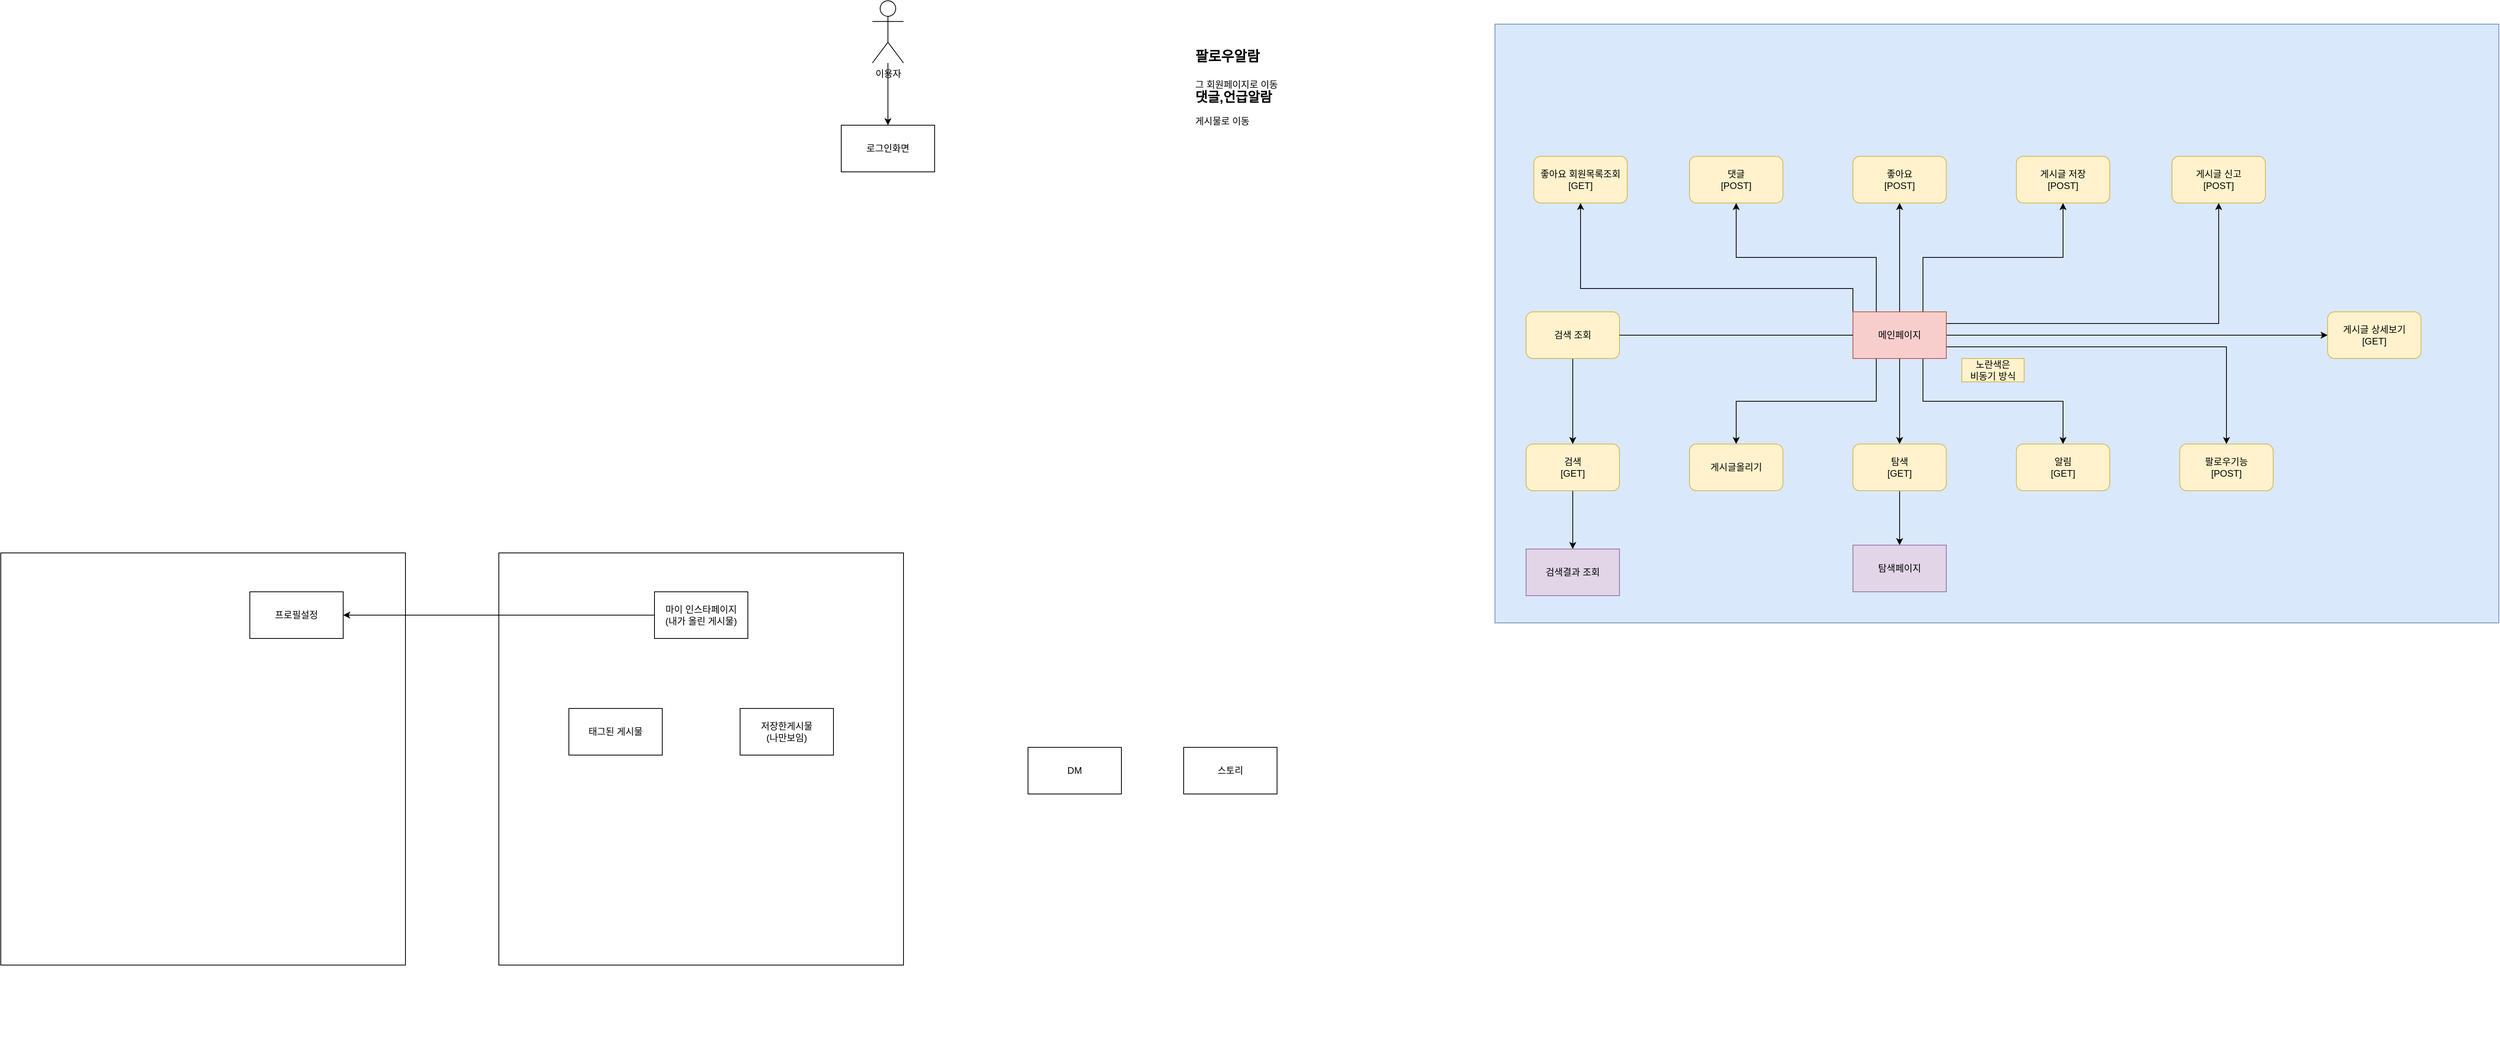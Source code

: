 <mxfile version="20.0.1" type="github">
  <diagram id="C5RBs43oDa-KdzZeNtuy" name="Page-1">
    <mxGraphModel dx="3231" dy="1199" grid="1" gridSize="10" guides="1" tooltips="1" connect="1" arrows="1" fold="1" page="0" pageScale="1" pageWidth="827" pageHeight="1169" background="none" math="0" shadow="0">
      <root>
        <mxCell id="WIyWlLk6GJQsqaUBKTNV-0" />
        <mxCell id="WIyWlLk6GJQsqaUBKTNV-1" parent="WIyWlLk6GJQsqaUBKTNV-0" />
        <mxCell id="FNAXSsXNym43bbF-GF6k-14" value="" style="rounded=0;whiteSpace=wrap;html=1;fillColor=#dae8fc;strokeColor=#6c8ebf;" parent="WIyWlLk6GJQsqaUBKTNV-1" vertex="1">
          <mxGeometry x="720" y="70" width="1290" height="770" as="geometry" />
        </mxCell>
        <mxCell id="J_sU891s8MT5SBKR55Ze-5" value="" style="rounded=0;whiteSpace=wrap;html=1;" parent="WIyWlLk6GJQsqaUBKTNV-1" vertex="1">
          <mxGeometry x="-1200" y="750" width="520" height="530" as="geometry" />
        </mxCell>
        <mxCell id="J_sU891s8MT5SBKR55Ze-0" value="" style="rounded=0;whiteSpace=wrap;html=1;" parent="WIyWlLk6GJQsqaUBKTNV-1" vertex="1">
          <mxGeometry x="-560" y="750" width="520" height="530" as="geometry" />
        </mxCell>
        <mxCell id="Uz_6PqyY0tcn0quGZGD0-0" value="DM" style="rounded=0;whiteSpace=wrap;html=1;" parent="WIyWlLk6GJQsqaUBKTNV-1" vertex="1">
          <mxGeometry x="120" y="1000" width="120" height="60" as="geometry" />
        </mxCell>
        <mxCell id="J_sU891s8MT5SBKR55Ze-6" value="" style="edgeStyle=orthogonalEdgeStyle;rounded=0;orthogonalLoop=1;jettySize=auto;html=1;" parent="WIyWlLk6GJQsqaUBKTNV-1" source="Uz_6PqyY0tcn0quGZGD0-1" target="Uz_6PqyY0tcn0quGZGD0-2" edge="1">
          <mxGeometry relative="1" as="geometry" />
        </mxCell>
        <mxCell id="Uz_6PqyY0tcn0quGZGD0-1" value="이용자" style="shape=umlActor;verticalLabelPosition=bottom;verticalAlign=top;html=1;outlineConnect=0;" parent="WIyWlLk6GJQsqaUBKTNV-1" vertex="1">
          <mxGeometry x="-80" y="40" width="40" height="80" as="geometry" />
        </mxCell>
        <mxCell id="Uz_6PqyY0tcn0quGZGD0-2" value="로그인화면" style="rounded=0;whiteSpace=wrap;html=1;" parent="WIyWlLk6GJQsqaUBKTNV-1" vertex="1">
          <mxGeometry x="-120" y="200" width="120" height="60" as="geometry" />
        </mxCell>
        <mxCell id="J_sU891s8MT5SBKR55Ze-4" style="edgeStyle=orthogonalEdgeStyle;rounded=0;orthogonalLoop=1;jettySize=auto;html=1;exitX=0;exitY=0.5;exitDx=0;exitDy=0;entryX=1;entryY=0.5;entryDx=0;entryDy=0;" parent="WIyWlLk6GJQsqaUBKTNV-1" source="Q_j-_wuTV0GQLxaStVmY-2" target="J_sU891s8MT5SBKR55Ze-2" edge="1">
          <mxGeometry relative="1" as="geometry" />
        </mxCell>
        <mxCell id="Q_j-_wuTV0GQLxaStVmY-2" value="마이 인스타페이지&lt;br&gt;(내가 올린 게시물)" style="rounded=0;whiteSpace=wrap;html=1;" parent="WIyWlLk6GJQsqaUBKTNV-1" vertex="1">
          <mxGeometry x="-360" y="800" width="120" height="60" as="geometry" />
        </mxCell>
        <mxCell id="FNAXSsXNym43bbF-GF6k-3" style="edgeStyle=orthogonalEdgeStyle;rounded=0;orthogonalLoop=1;jettySize=auto;html=1;exitX=0.5;exitY=1;exitDx=0;exitDy=0;entryX=0.5;entryY=0;entryDx=0;entryDy=0;startArrow=none;" parent="WIyWlLk6GJQsqaUBKTNV-1" source="w0gMYoG-W__EQ2wW945n-2" target="Q_j-_wuTV0GQLxaStVmY-13" edge="1">
          <mxGeometry relative="1" as="geometry" />
        </mxCell>
        <mxCell id="FNAXSsXNym43bbF-GF6k-4" style="edgeStyle=orthogonalEdgeStyle;rounded=0;orthogonalLoop=1;jettySize=auto;html=1;exitX=0.25;exitY=1;exitDx=0;exitDy=0;entryX=0.5;entryY=0;entryDx=0;entryDy=0;" parent="WIyWlLk6GJQsqaUBKTNV-1" source="Q_j-_wuTV0GQLxaStVmY-3" target="Q_j-_wuTV0GQLxaStVmY-12" edge="1">
          <mxGeometry relative="1" as="geometry" />
        </mxCell>
        <mxCell id="FNAXSsXNym43bbF-GF6k-5" style="edgeStyle=orthogonalEdgeStyle;rounded=0;orthogonalLoop=1;jettySize=auto;html=1;exitX=0.5;exitY=1;exitDx=0;exitDy=0;entryX=0.5;entryY=0;entryDx=0;entryDy=0;" parent="WIyWlLk6GJQsqaUBKTNV-1" source="Q_j-_wuTV0GQLxaStVmY-3" target="Rnww4ulCroVe9aTcgUfq-0" edge="1">
          <mxGeometry relative="1" as="geometry" />
        </mxCell>
        <mxCell id="FNAXSsXNym43bbF-GF6k-6" style="edgeStyle=orthogonalEdgeStyle;rounded=0;orthogonalLoop=1;jettySize=auto;html=1;exitX=0.75;exitY=1;exitDx=0;exitDy=0;" parent="WIyWlLk6GJQsqaUBKTNV-1" source="Q_j-_wuTV0GQLxaStVmY-3" target="Q_j-_wuTV0GQLxaStVmY-10" edge="1">
          <mxGeometry relative="1" as="geometry" />
        </mxCell>
        <mxCell id="FNAXSsXNym43bbF-GF6k-7" style="edgeStyle=orthogonalEdgeStyle;rounded=0;orthogonalLoop=1;jettySize=auto;html=1;exitX=1;exitY=0.75;exitDx=0;exitDy=0;" parent="WIyWlLk6GJQsqaUBKTNV-1" source="Q_j-_wuTV0GQLxaStVmY-3" target="Q_j-_wuTV0GQLxaStVmY-9" edge="1">
          <mxGeometry relative="1" as="geometry" />
        </mxCell>
        <mxCell id="zihG-ibQJMMBCch-mmRN-0" style="edgeStyle=orthogonalEdgeStyle;rounded=0;orthogonalLoop=1;jettySize=auto;html=1;exitX=1;exitY=0.5;exitDx=0;exitDy=0;entryX=0;entryY=0.5;entryDx=0;entryDy=0;" edge="1" parent="WIyWlLk6GJQsqaUBKTNV-1" source="Q_j-_wuTV0GQLxaStVmY-3" target="w0gMYoG-W__EQ2wW945n-8">
          <mxGeometry relative="1" as="geometry" />
        </mxCell>
        <mxCell id="zihG-ibQJMMBCch-mmRN-1" style="edgeStyle=orthogonalEdgeStyle;rounded=0;orthogonalLoop=1;jettySize=auto;html=1;exitX=1;exitY=0.25;exitDx=0;exitDy=0;entryX=0.5;entryY=1;entryDx=0;entryDy=0;" edge="1" parent="WIyWlLk6GJQsqaUBKTNV-1" source="Q_j-_wuTV0GQLxaStVmY-3" target="w0gMYoG-W__EQ2wW945n-0">
          <mxGeometry relative="1" as="geometry" />
        </mxCell>
        <mxCell id="zihG-ibQJMMBCch-mmRN-2" style="edgeStyle=orthogonalEdgeStyle;rounded=0;orthogonalLoop=1;jettySize=auto;html=1;exitX=0.75;exitY=0;exitDx=0;exitDy=0;entryX=0.5;entryY=1;entryDx=0;entryDy=0;" edge="1" parent="WIyWlLk6GJQsqaUBKTNV-1" source="Q_j-_wuTV0GQLxaStVmY-3" target="w0gMYoG-W__EQ2wW945n-1">
          <mxGeometry relative="1" as="geometry" />
        </mxCell>
        <mxCell id="zihG-ibQJMMBCch-mmRN-3" style="edgeStyle=orthogonalEdgeStyle;rounded=0;orthogonalLoop=1;jettySize=auto;html=1;exitX=0.5;exitY=0;exitDx=0;exitDy=0;entryX=0.5;entryY=1;entryDx=0;entryDy=0;" edge="1" parent="WIyWlLk6GJQsqaUBKTNV-1" source="Q_j-_wuTV0GQLxaStVmY-3" target="w0gMYoG-W__EQ2wW945n-7">
          <mxGeometry relative="1" as="geometry" />
        </mxCell>
        <mxCell id="zihG-ibQJMMBCch-mmRN-4" style="edgeStyle=orthogonalEdgeStyle;rounded=0;orthogonalLoop=1;jettySize=auto;html=1;exitX=0.25;exitY=0;exitDx=0;exitDy=0;entryX=0.5;entryY=1;entryDx=0;entryDy=0;" edge="1" parent="WIyWlLk6GJQsqaUBKTNV-1" source="Q_j-_wuTV0GQLxaStVmY-3" target="w0gMYoG-W__EQ2wW945n-6">
          <mxGeometry relative="1" as="geometry" />
        </mxCell>
        <mxCell id="zihG-ibQJMMBCch-mmRN-5" style="edgeStyle=orthogonalEdgeStyle;rounded=0;orthogonalLoop=1;jettySize=auto;html=1;exitX=0;exitY=0.25;exitDx=0;exitDy=0;entryX=0.5;entryY=1;entryDx=0;entryDy=0;" edge="1" parent="WIyWlLk6GJQsqaUBKTNV-1" source="Q_j-_wuTV0GQLxaStVmY-3" target="w0gMYoG-W__EQ2wW945n-5">
          <mxGeometry relative="1" as="geometry">
            <Array as="points">
              <mxPoint x="1180" y="410" />
              <mxPoint x="830" y="410" />
            </Array>
          </mxGeometry>
        </mxCell>
        <mxCell id="Q_j-_wuTV0GQLxaStVmY-3" value="메인페이지" style="rounded=0;whiteSpace=wrap;html=1;fillColor=#f8cecc;strokeColor=#b85450;" parent="WIyWlLk6GJQsqaUBKTNV-1" vertex="1">
          <mxGeometry x="1180" y="440" width="120" height="60" as="geometry" />
        </mxCell>
        <mxCell id="Q_j-_wuTV0GQLxaStVmY-8" value="스토리" style="rounded=0;whiteSpace=wrap;html=1;" parent="WIyWlLk6GJQsqaUBKTNV-1" vertex="1">
          <mxGeometry x="320" y="1000" width="120" height="60" as="geometry" />
        </mxCell>
        <mxCell id="Q_j-_wuTV0GQLxaStVmY-9" value="팔로우기능&lt;br&gt;[POST]" style="rounded=1;whiteSpace=wrap;html=1;fillColor=#fff2cc;strokeColor=#d6b656;" parent="WIyWlLk6GJQsqaUBKTNV-1" vertex="1">
          <mxGeometry x="1600" y="610" width="120" height="60" as="geometry" />
        </mxCell>
        <mxCell id="Q_j-_wuTV0GQLxaStVmY-10" value="알림&lt;br&gt;[GET]" style="rounded=1;whiteSpace=wrap;html=1;fillColor=#fff2cc;strokeColor=#d6b656;" parent="WIyWlLk6GJQsqaUBKTNV-1" vertex="1">
          <mxGeometry x="1390" y="610" width="120" height="60" as="geometry" />
        </mxCell>
        <mxCell id="Q_j-_wuTV0GQLxaStVmY-12" value="게시글올리기" style="rounded=1;whiteSpace=wrap;html=1;fillColor=#fff2cc;strokeColor=#d6b656;" parent="WIyWlLk6GJQsqaUBKTNV-1" vertex="1">
          <mxGeometry x="970" y="610" width="120" height="60" as="geometry" />
        </mxCell>
        <mxCell id="FNAXSsXNym43bbF-GF6k-20" style="edgeStyle=orthogonalEdgeStyle;rounded=0;orthogonalLoop=1;jettySize=auto;html=1;exitX=0.5;exitY=1;exitDx=0;exitDy=0;entryX=0.5;entryY=0;entryDx=0;entryDy=0;" parent="WIyWlLk6GJQsqaUBKTNV-1" source="Q_j-_wuTV0GQLxaStVmY-13" target="FNAXSsXNym43bbF-GF6k-19" edge="1">
          <mxGeometry relative="1" as="geometry" />
        </mxCell>
        <mxCell id="Q_j-_wuTV0GQLxaStVmY-13" value="검색&lt;br&gt;[GET]" style="rounded=1;whiteSpace=wrap;html=1;fillColor=#fff2cc;strokeColor=#d6b656;" parent="WIyWlLk6GJQsqaUBKTNV-1" vertex="1">
          <mxGeometry x="760" y="610" width="120" height="60" as="geometry" />
        </mxCell>
        <mxCell id="Q_j-_wuTV0GQLxaStVmY-19" value="저장한게시물&lt;br&gt;(나만보임)" style="rounded=0;whiteSpace=wrap;html=1;" parent="WIyWlLk6GJQsqaUBKTNV-1" vertex="1">
          <mxGeometry x="-250" y="950" width="120" height="60" as="geometry" />
        </mxCell>
        <mxCell id="Q_j-_wuTV0GQLxaStVmY-20" value="태그된 게시물" style="rounded=0;whiteSpace=wrap;html=1;" parent="WIyWlLk6GJQsqaUBKTNV-1" vertex="1">
          <mxGeometry x="-470" y="950" width="120" height="60" as="geometry" />
        </mxCell>
        <mxCell id="Q_j-_wuTV0GQLxaStVmY-26" style="edgeStyle=orthogonalEdgeStyle;rounded=0;orthogonalLoop=1;jettySize=auto;html=1;exitX=0.5;exitY=1;exitDx=0;exitDy=0;" parent="WIyWlLk6GJQsqaUBKTNV-1" edge="1">
          <mxGeometry relative="1" as="geometry">
            <mxPoint x="720.0" y="190" as="sourcePoint" />
            <mxPoint x="720.0" y="190" as="targetPoint" />
          </mxGeometry>
        </mxCell>
        <mxCell id="Q_j-_wuTV0GQLxaStVmY-27" value="&lt;h1&gt;&lt;font style=&quot;font-size: 18px;&quot;&gt;팔로우알람&lt;/font&gt;&lt;/h1&gt;&lt;div&gt;그 회원페이지로 이동&lt;/div&gt;&lt;div style=&quot;font-size: 17px;&quot;&gt;&lt;b&gt;댓글,언급알람&lt;/b&gt;&lt;/div&gt;&lt;div style=&quot;font-size: 10px;&quot;&gt;&lt;br&gt;&lt;/div&gt;&lt;div style=&quot;&quot;&gt;&lt;font style=&quot;font-size: 12px;&quot;&gt;게시물로 이동&lt;/font&gt;&lt;/div&gt;" style="text;html=1;strokeColor=none;fillColor=none;spacing=5;spacingTop=-20;whiteSpace=wrap;overflow=hidden;rounded=0;" parent="WIyWlLk6GJQsqaUBKTNV-1" vertex="1">
          <mxGeometry x="330" y="90" width="190" height="120" as="geometry" />
        </mxCell>
        <mxCell id="J_sU891s8MT5SBKR55Ze-2" value="프로필설정" style="rounded=0;whiteSpace=wrap;html=1;" parent="WIyWlLk6GJQsqaUBKTNV-1" vertex="1">
          <mxGeometry x="-880" y="800" width="120" height="60" as="geometry" />
        </mxCell>
        <mxCell id="FNAXSsXNym43bbF-GF6k-21" style="edgeStyle=orthogonalEdgeStyle;rounded=0;orthogonalLoop=1;jettySize=auto;html=1;exitX=0.5;exitY=1;exitDx=0;exitDy=0;entryX=0.5;entryY=0;entryDx=0;entryDy=0;" parent="WIyWlLk6GJQsqaUBKTNV-1" source="Rnww4ulCroVe9aTcgUfq-0" target="FNAXSsXNym43bbF-GF6k-17" edge="1">
          <mxGeometry relative="1" as="geometry" />
        </mxCell>
        <mxCell id="Rnww4ulCroVe9aTcgUfq-0" value="탐색&lt;br&gt;[GET]" style="rounded=1;whiteSpace=wrap;html=1;fillColor=#fff2cc;strokeColor=#d6b656;" parent="WIyWlLk6GJQsqaUBKTNV-1" vertex="1">
          <mxGeometry x="1180" y="610" width="120" height="60" as="geometry" />
        </mxCell>
        <mxCell id="FNAXSsXNym43bbF-GF6k-13" style="edgeStyle=orthogonalEdgeStyle;rounded=0;orthogonalLoop=1;jettySize=auto;html=1;exitX=0.5;exitY=1;exitDx=0;exitDy=0;" parent="WIyWlLk6GJQsqaUBKTNV-1" edge="1">
          <mxGeometry relative="1" as="geometry">
            <mxPoint x="1170" y="1390" as="sourcePoint" />
            <mxPoint x="1170" y="1390" as="targetPoint" />
          </mxGeometry>
        </mxCell>
        <mxCell id="FNAXSsXNym43bbF-GF6k-16" value="노란색은 &lt;br&gt;비동기 방식" style="text;html=1;strokeColor=#d6b656;fillColor=#fff2cc;align=center;verticalAlign=middle;whiteSpace=wrap;rounded=0;" parent="WIyWlLk6GJQsqaUBKTNV-1" vertex="1">
          <mxGeometry x="1320" y="500" width="80" height="30" as="geometry" />
        </mxCell>
        <mxCell id="FNAXSsXNym43bbF-GF6k-17" value="탐색페이지" style="rounded=0;whiteSpace=wrap;html=1;fillColor=#e1d5e7;strokeColor=#9673a6;" parent="WIyWlLk6GJQsqaUBKTNV-1" vertex="1">
          <mxGeometry x="1180" y="740" width="120" height="60" as="geometry" />
        </mxCell>
        <mxCell id="FNAXSsXNym43bbF-GF6k-19" value="검색결과 조회" style="rounded=0;whiteSpace=wrap;html=1;fillColor=#e1d5e7;strokeColor=#9673a6;" parent="WIyWlLk6GJQsqaUBKTNV-1" vertex="1">
          <mxGeometry x="760" y="745" width="120" height="60" as="geometry" />
        </mxCell>
        <mxCell id="w0gMYoG-W__EQ2wW945n-0" value="게시글 신고&lt;br&gt;[POST]" style="rounded=1;whiteSpace=wrap;html=1;fillColor=#fff2cc;strokeColor=#d6b656;" parent="WIyWlLk6GJQsqaUBKTNV-1" vertex="1">
          <mxGeometry x="1590" y="240" width="120" height="60" as="geometry" />
        </mxCell>
        <mxCell id="w0gMYoG-W__EQ2wW945n-1" value="게시글 저장&lt;br&gt;[POST]" style="rounded=1;whiteSpace=wrap;html=1;fillColor=#fff2cc;strokeColor=#d6b656;" parent="WIyWlLk6GJQsqaUBKTNV-1" vertex="1">
          <mxGeometry x="1390" y="240" width="120" height="60" as="geometry" />
        </mxCell>
        <mxCell id="w0gMYoG-W__EQ2wW945n-2" value="검색 조회" style="rounded=1;whiteSpace=wrap;html=1;fillColor=#fff2cc;strokeColor=#d6b656;" parent="WIyWlLk6GJQsqaUBKTNV-1" vertex="1">
          <mxGeometry x="760" y="440" width="120" height="60" as="geometry" />
        </mxCell>
        <mxCell id="w0gMYoG-W__EQ2wW945n-3" value="" style="edgeStyle=orthogonalEdgeStyle;rounded=0;orthogonalLoop=1;jettySize=auto;html=1;exitX=0;exitY=0.5;exitDx=0;exitDy=0;entryX=1;entryY=0.5;entryDx=0;entryDy=0;endArrow=none;" parent="WIyWlLk6GJQsqaUBKTNV-1" source="Q_j-_wuTV0GQLxaStVmY-3" target="w0gMYoG-W__EQ2wW945n-2" edge="1">
          <mxGeometry relative="1" as="geometry">
            <mxPoint x="1180" y="485" as="sourcePoint" />
            <mxPoint x="820" y="610" as="targetPoint" />
          </mxGeometry>
        </mxCell>
        <mxCell id="w0gMYoG-W__EQ2wW945n-5" value="좋아요 회원목록조회&lt;br&gt;[GET]" style="rounded=1;whiteSpace=wrap;html=1;fillColor=#fff2cc;strokeColor=#d6b656;" parent="WIyWlLk6GJQsqaUBKTNV-1" vertex="1">
          <mxGeometry x="770" y="240" width="120" height="60" as="geometry" />
        </mxCell>
        <mxCell id="w0gMYoG-W__EQ2wW945n-6" value="댓글&lt;br&gt;[POST]" style="rounded=1;whiteSpace=wrap;html=1;fillColor=#fff2cc;strokeColor=#d6b656;" parent="WIyWlLk6GJQsqaUBKTNV-1" vertex="1">
          <mxGeometry x="970" y="240" width="120" height="60" as="geometry" />
        </mxCell>
        <mxCell id="w0gMYoG-W__EQ2wW945n-7" value="좋아요&lt;br&gt;[POST]" style="rounded=1;whiteSpace=wrap;html=1;fillColor=#fff2cc;strokeColor=#d6b656;" parent="WIyWlLk6GJQsqaUBKTNV-1" vertex="1">
          <mxGeometry x="1180" y="240" width="120" height="60" as="geometry" />
        </mxCell>
        <mxCell id="w0gMYoG-W__EQ2wW945n-8" value="게시글 상세보기&lt;br&gt;[GET]" style="rounded=1;whiteSpace=wrap;html=1;fillColor=#fff2cc;strokeColor=#d6b656;" parent="WIyWlLk6GJQsqaUBKTNV-1" vertex="1">
          <mxGeometry x="1790" y="440" width="120" height="60" as="geometry" />
        </mxCell>
      </root>
    </mxGraphModel>
  </diagram>
</mxfile>
